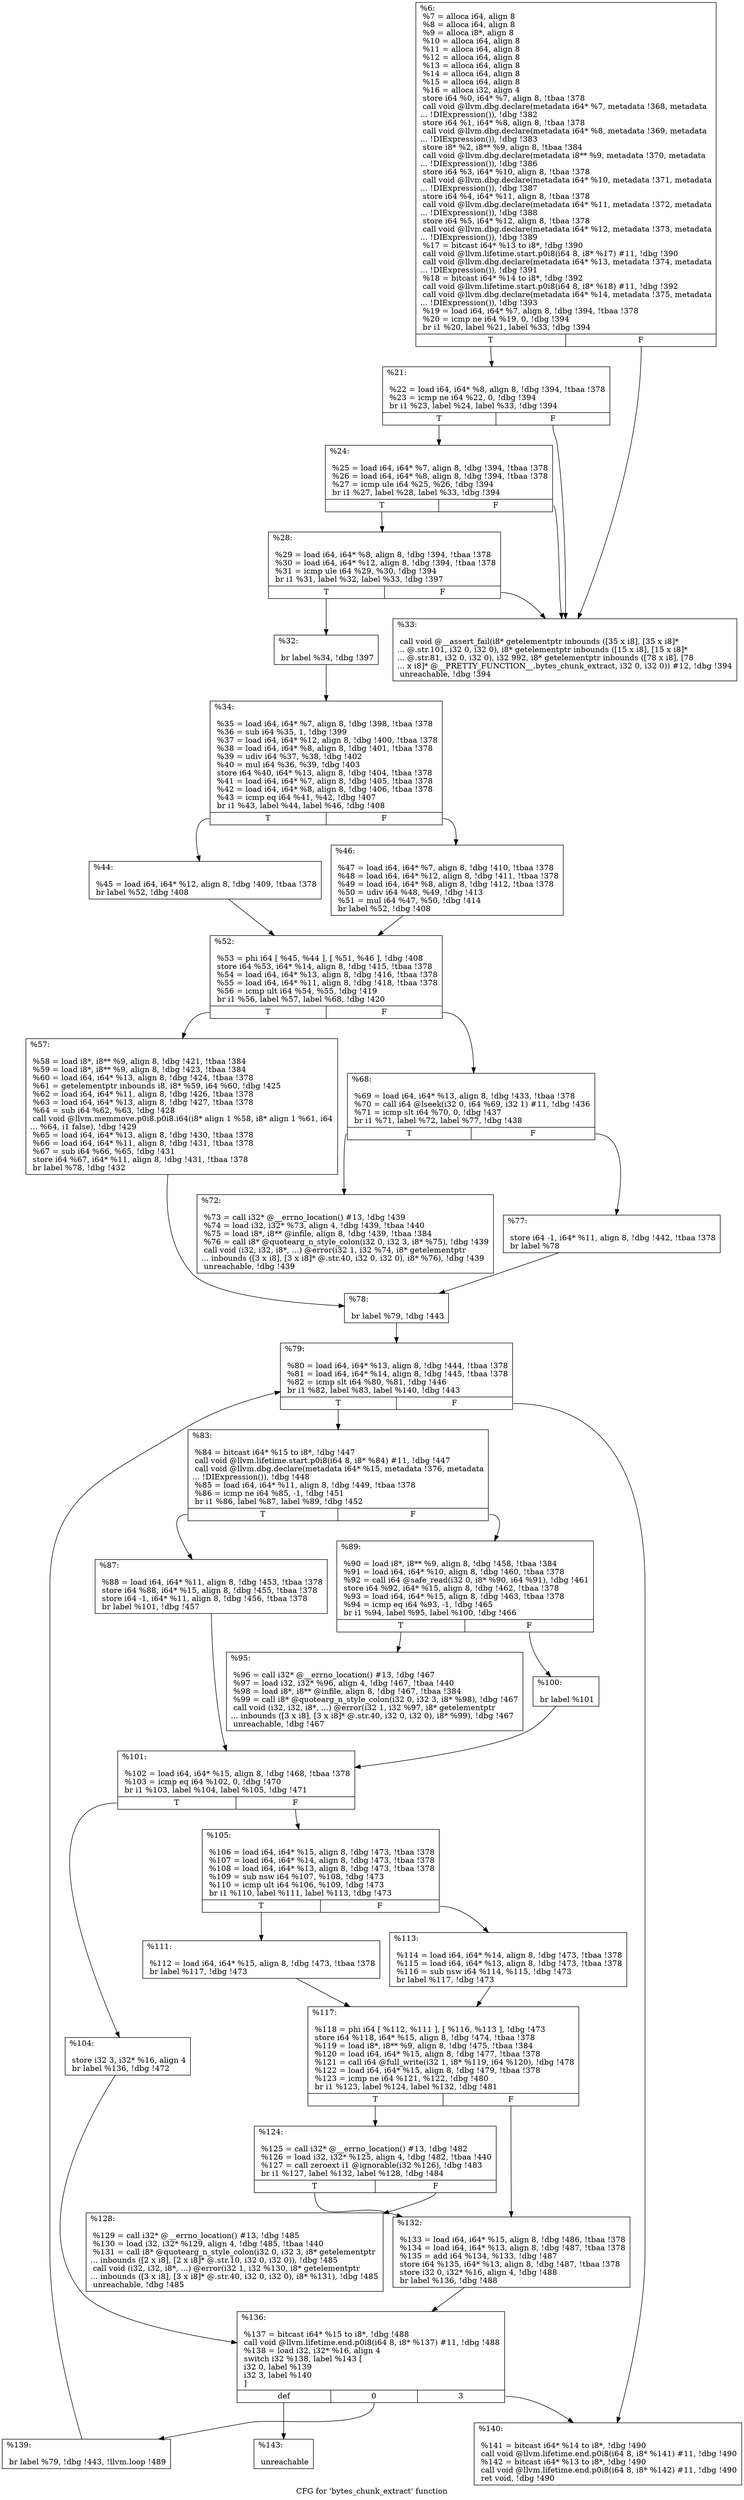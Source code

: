 digraph "CFG for 'bytes_chunk_extract' function" {
	label="CFG for 'bytes_chunk_extract' function";

	Node0x2708b80 [shape=record,label="{%6:\l  %7 = alloca i64, align 8\l  %8 = alloca i64, align 8\l  %9 = alloca i8*, align 8\l  %10 = alloca i64, align 8\l  %11 = alloca i64, align 8\l  %12 = alloca i64, align 8\l  %13 = alloca i64, align 8\l  %14 = alloca i64, align 8\l  %15 = alloca i64, align 8\l  %16 = alloca i32, align 4\l  store i64 %0, i64* %7, align 8, !tbaa !378\l  call void @llvm.dbg.declare(metadata i64* %7, metadata !368, metadata\l... !DIExpression()), !dbg !382\l  store i64 %1, i64* %8, align 8, !tbaa !378\l  call void @llvm.dbg.declare(metadata i64* %8, metadata !369, metadata\l... !DIExpression()), !dbg !383\l  store i8* %2, i8** %9, align 8, !tbaa !384\l  call void @llvm.dbg.declare(metadata i8** %9, metadata !370, metadata\l... !DIExpression()), !dbg !386\l  store i64 %3, i64* %10, align 8, !tbaa !378\l  call void @llvm.dbg.declare(metadata i64* %10, metadata !371, metadata\l... !DIExpression()), !dbg !387\l  store i64 %4, i64* %11, align 8, !tbaa !378\l  call void @llvm.dbg.declare(metadata i64* %11, metadata !372, metadata\l... !DIExpression()), !dbg !388\l  store i64 %5, i64* %12, align 8, !tbaa !378\l  call void @llvm.dbg.declare(metadata i64* %12, metadata !373, metadata\l... !DIExpression()), !dbg !389\l  %17 = bitcast i64* %13 to i8*, !dbg !390\l  call void @llvm.lifetime.start.p0i8(i64 8, i8* %17) #11, !dbg !390\l  call void @llvm.dbg.declare(metadata i64* %13, metadata !374, metadata\l... !DIExpression()), !dbg !391\l  %18 = bitcast i64* %14 to i8*, !dbg !392\l  call void @llvm.lifetime.start.p0i8(i64 8, i8* %18) #11, !dbg !392\l  call void @llvm.dbg.declare(metadata i64* %14, metadata !375, metadata\l... !DIExpression()), !dbg !393\l  %19 = load i64, i64* %7, align 8, !dbg !394, !tbaa !378\l  %20 = icmp ne i64 %19, 0, !dbg !394\l  br i1 %20, label %21, label %33, !dbg !394\l|{<s0>T|<s1>F}}"];
	Node0x2708b80:s0 -> Node0x2708df0;
	Node0x2708b80:s1 -> Node0x2708f30;
	Node0x2708df0 [shape=record,label="{%21:\l\l  %22 = load i64, i64* %8, align 8, !dbg !394, !tbaa !378\l  %23 = icmp ne i64 %22, 0, !dbg !394\l  br i1 %23, label %24, label %33, !dbg !394\l|{<s0>T|<s1>F}}"];
	Node0x2708df0:s0 -> Node0x2708e40;
	Node0x2708df0:s1 -> Node0x2708f30;
	Node0x2708e40 [shape=record,label="{%24:\l\l  %25 = load i64, i64* %7, align 8, !dbg !394, !tbaa !378\l  %26 = load i64, i64* %8, align 8, !dbg !394, !tbaa !378\l  %27 = icmp ule i64 %25, %26, !dbg !394\l  br i1 %27, label %28, label %33, !dbg !394\l|{<s0>T|<s1>F}}"];
	Node0x2708e40:s0 -> Node0x2708e90;
	Node0x2708e40:s1 -> Node0x2708f30;
	Node0x2708e90 [shape=record,label="{%28:\l\l  %29 = load i64, i64* %8, align 8, !dbg !394, !tbaa !378\l  %30 = load i64, i64* %12, align 8, !dbg !394, !tbaa !378\l  %31 = icmp ule i64 %29, %30, !dbg !394\l  br i1 %31, label %32, label %33, !dbg !397\l|{<s0>T|<s1>F}}"];
	Node0x2708e90:s0 -> Node0x2708ee0;
	Node0x2708e90:s1 -> Node0x2708f30;
	Node0x2708ee0 [shape=record,label="{%32:\l\l  br label %34, !dbg !397\l}"];
	Node0x2708ee0 -> Node0x2708f80;
	Node0x2708f30 [shape=record,label="{%33:\l\l  call void @__assert_fail(i8* getelementptr inbounds ([35 x i8], [35 x i8]*\l... @.str.101, i32 0, i32 0), i8* getelementptr inbounds ([15 x i8], [15 x i8]*\l... @.str.81, i32 0, i32 0), i32 992, i8* getelementptr inbounds ([78 x i8], [78\l... x i8]* @__PRETTY_FUNCTION__.bytes_chunk_extract, i32 0, i32 0)) #12, !dbg !394\l  unreachable, !dbg !394\l}"];
	Node0x2708f80 [shape=record,label="{%34:\l\l  %35 = load i64, i64* %7, align 8, !dbg !398, !tbaa !378\l  %36 = sub i64 %35, 1, !dbg !399\l  %37 = load i64, i64* %12, align 8, !dbg !400, !tbaa !378\l  %38 = load i64, i64* %8, align 8, !dbg !401, !tbaa !378\l  %39 = udiv i64 %37, %38, !dbg !402\l  %40 = mul i64 %36, %39, !dbg !403\l  store i64 %40, i64* %13, align 8, !dbg !404, !tbaa !378\l  %41 = load i64, i64* %7, align 8, !dbg !405, !tbaa !378\l  %42 = load i64, i64* %8, align 8, !dbg !406, !tbaa !378\l  %43 = icmp eq i64 %41, %42, !dbg !407\l  br i1 %43, label %44, label %46, !dbg !408\l|{<s0>T|<s1>F}}"];
	Node0x2708f80:s0 -> Node0x2708fd0;
	Node0x2708f80:s1 -> Node0x2709020;
	Node0x2708fd0 [shape=record,label="{%44:\l\l  %45 = load i64, i64* %12, align 8, !dbg !409, !tbaa !378\l  br label %52, !dbg !408\l}"];
	Node0x2708fd0 -> Node0x2709070;
	Node0x2709020 [shape=record,label="{%46:\l\l  %47 = load i64, i64* %7, align 8, !dbg !410, !tbaa !378\l  %48 = load i64, i64* %12, align 8, !dbg !411, !tbaa !378\l  %49 = load i64, i64* %8, align 8, !dbg !412, !tbaa !378\l  %50 = udiv i64 %48, %49, !dbg !413\l  %51 = mul i64 %47, %50, !dbg !414\l  br label %52, !dbg !408\l}"];
	Node0x2709020 -> Node0x2709070;
	Node0x2709070 [shape=record,label="{%52:\l\l  %53 = phi i64 [ %45, %44 ], [ %51, %46 ], !dbg !408\l  store i64 %53, i64* %14, align 8, !dbg !415, !tbaa !378\l  %54 = load i64, i64* %13, align 8, !dbg !416, !tbaa !378\l  %55 = load i64, i64* %11, align 8, !dbg !418, !tbaa !378\l  %56 = icmp ult i64 %54, %55, !dbg !419\l  br i1 %56, label %57, label %68, !dbg !420\l|{<s0>T|<s1>F}}"];
	Node0x2709070:s0 -> Node0x27090c0;
	Node0x2709070:s1 -> Node0x2709110;
	Node0x27090c0 [shape=record,label="{%57:\l\l  %58 = load i8*, i8** %9, align 8, !dbg !421, !tbaa !384\l  %59 = load i8*, i8** %9, align 8, !dbg !423, !tbaa !384\l  %60 = load i64, i64* %13, align 8, !dbg !424, !tbaa !378\l  %61 = getelementptr inbounds i8, i8* %59, i64 %60, !dbg !425\l  %62 = load i64, i64* %11, align 8, !dbg !426, !tbaa !378\l  %63 = load i64, i64* %13, align 8, !dbg !427, !tbaa !378\l  %64 = sub i64 %62, %63, !dbg !428\l  call void @llvm.memmove.p0i8.p0i8.i64(i8* align 1 %58, i8* align 1 %61, i64\l... %64, i1 false), !dbg !429\l  %65 = load i64, i64* %13, align 8, !dbg !430, !tbaa !378\l  %66 = load i64, i64* %11, align 8, !dbg !431, !tbaa !378\l  %67 = sub i64 %66, %65, !dbg !431\l  store i64 %67, i64* %11, align 8, !dbg !431, !tbaa !378\l  br label %78, !dbg !432\l}"];
	Node0x27090c0 -> Node0x2709200;
	Node0x2709110 [shape=record,label="{%68:\l\l  %69 = load i64, i64* %13, align 8, !dbg !433, !tbaa !378\l  %70 = call i64 @lseek(i32 0, i64 %69, i32 1) #11, !dbg !436\l  %71 = icmp slt i64 %70, 0, !dbg !437\l  br i1 %71, label %72, label %77, !dbg !438\l|{<s0>T|<s1>F}}"];
	Node0x2709110:s0 -> Node0x2709160;
	Node0x2709110:s1 -> Node0x27091b0;
	Node0x2709160 [shape=record,label="{%72:\l\l  %73 = call i32* @__errno_location() #13, !dbg !439\l  %74 = load i32, i32* %73, align 4, !dbg !439, !tbaa !440\l  %75 = load i8*, i8** @infile, align 8, !dbg !439, !tbaa !384\l  %76 = call i8* @quotearg_n_style_colon(i32 0, i32 3, i8* %75), !dbg !439\l  call void (i32, i32, i8*, ...) @error(i32 1, i32 %74, i8* getelementptr\l... inbounds ([3 x i8], [3 x i8]* @.str.40, i32 0, i32 0), i8* %76), !dbg !439\l  unreachable, !dbg !439\l}"];
	Node0x27091b0 [shape=record,label="{%77:\l\l  store i64 -1, i64* %11, align 8, !dbg !442, !tbaa !378\l  br label %78\l}"];
	Node0x27091b0 -> Node0x2709200;
	Node0x2709200 [shape=record,label="{%78:\l\l  br label %79, !dbg !443\l}"];
	Node0x2709200 -> Node0x2709250;
	Node0x2709250 [shape=record,label="{%79:\l\l  %80 = load i64, i64* %13, align 8, !dbg !444, !tbaa !378\l  %81 = load i64, i64* %14, align 8, !dbg !445, !tbaa !378\l  %82 = icmp slt i64 %80, %81, !dbg !446\l  br i1 %82, label %83, label %140, !dbg !443\l|{<s0>T|<s1>F}}"];
	Node0x2709250:s0 -> Node0x27092a0;
	Node0x2709250:s1 -> Node0x27097a0;
	Node0x27092a0 [shape=record,label="{%83:\l\l  %84 = bitcast i64* %15 to i8*, !dbg !447\l  call void @llvm.lifetime.start.p0i8(i64 8, i8* %84) #11, !dbg !447\l  call void @llvm.dbg.declare(metadata i64* %15, metadata !376, metadata\l... !DIExpression()), !dbg !448\l  %85 = load i64, i64* %11, align 8, !dbg !449, !tbaa !378\l  %86 = icmp ne i64 %85, -1, !dbg !451\l  br i1 %86, label %87, label %89, !dbg !452\l|{<s0>T|<s1>F}}"];
	Node0x27092a0:s0 -> Node0x27092f0;
	Node0x27092a0:s1 -> Node0x2709340;
	Node0x27092f0 [shape=record,label="{%87:\l\l  %88 = load i64, i64* %11, align 8, !dbg !453, !tbaa !378\l  store i64 %88, i64* %15, align 8, !dbg !455, !tbaa !378\l  store i64 -1, i64* %11, align 8, !dbg !456, !tbaa !378\l  br label %101, !dbg !457\l}"];
	Node0x27092f0 -> Node0x2709430;
	Node0x2709340 [shape=record,label="{%89:\l\l  %90 = load i8*, i8** %9, align 8, !dbg !458, !tbaa !384\l  %91 = load i64, i64* %10, align 8, !dbg !460, !tbaa !378\l  %92 = call i64 @safe_read(i32 0, i8* %90, i64 %91), !dbg !461\l  store i64 %92, i64* %15, align 8, !dbg !462, !tbaa !378\l  %93 = load i64, i64* %15, align 8, !dbg !463, !tbaa !378\l  %94 = icmp eq i64 %93, -1, !dbg !465\l  br i1 %94, label %95, label %100, !dbg !466\l|{<s0>T|<s1>F}}"];
	Node0x2709340:s0 -> Node0x2709390;
	Node0x2709340:s1 -> Node0x27093e0;
	Node0x2709390 [shape=record,label="{%95:\l\l  %96 = call i32* @__errno_location() #13, !dbg !467\l  %97 = load i32, i32* %96, align 4, !dbg !467, !tbaa !440\l  %98 = load i8*, i8** @infile, align 8, !dbg !467, !tbaa !384\l  %99 = call i8* @quotearg_n_style_colon(i32 0, i32 3, i8* %98), !dbg !467\l  call void (i32, i32, i8*, ...) @error(i32 1, i32 %97, i8* getelementptr\l... inbounds ([3 x i8], [3 x i8]* @.str.40, i32 0, i32 0), i8* %99), !dbg !467\l  unreachable, !dbg !467\l}"];
	Node0x27093e0 [shape=record,label="{%100:\l\l  br label %101\l}"];
	Node0x27093e0 -> Node0x2709430;
	Node0x2709430 [shape=record,label="{%101:\l\l  %102 = load i64, i64* %15, align 8, !dbg !468, !tbaa !378\l  %103 = icmp eq i64 %102, 0, !dbg !470\l  br i1 %103, label %104, label %105, !dbg !471\l|{<s0>T|<s1>F}}"];
	Node0x2709430:s0 -> Node0x2709480;
	Node0x2709430:s1 -> Node0x27094d0;
	Node0x2709480 [shape=record,label="{%104:\l\l  store i32 3, i32* %16, align 4\l  br label %136, !dbg !472\l}"];
	Node0x2709480 -> Node0x2709700;
	Node0x27094d0 [shape=record,label="{%105:\l\l  %106 = load i64, i64* %15, align 8, !dbg !473, !tbaa !378\l  %107 = load i64, i64* %14, align 8, !dbg !473, !tbaa !378\l  %108 = load i64, i64* %13, align 8, !dbg !473, !tbaa !378\l  %109 = sub nsw i64 %107, %108, !dbg !473\l  %110 = icmp ult i64 %106, %109, !dbg !473\l  br i1 %110, label %111, label %113, !dbg !473\l|{<s0>T|<s1>F}}"];
	Node0x27094d0:s0 -> Node0x2709520;
	Node0x27094d0:s1 -> Node0x2709570;
	Node0x2709520 [shape=record,label="{%111:\l\l  %112 = load i64, i64* %15, align 8, !dbg !473, !tbaa !378\l  br label %117, !dbg !473\l}"];
	Node0x2709520 -> Node0x27095c0;
	Node0x2709570 [shape=record,label="{%113:\l\l  %114 = load i64, i64* %14, align 8, !dbg !473, !tbaa !378\l  %115 = load i64, i64* %13, align 8, !dbg !473, !tbaa !378\l  %116 = sub nsw i64 %114, %115, !dbg !473\l  br label %117, !dbg !473\l}"];
	Node0x2709570 -> Node0x27095c0;
	Node0x27095c0 [shape=record,label="{%117:\l\l  %118 = phi i64 [ %112, %111 ], [ %116, %113 ], !dbg !473\l  store i64 %118, i64* %15, align 8, !dbg !474, !tbaa !378\l  %119 = load i8*, i8** %9, align 8, !dbg !475, !tbaa !384\l  %120 = load i64, i64* %15, align 8, !dbg !477, !tbaa !378\l  %121 = call i64 @full_write(i32 1, i8* %119, i64 %120), !dbg !478\l  %122 = load i64, i64* %15, align 8, !dbg !479, !tbaa !378\l  %123 = icmp ne i64 %121, %122, !dbg !480\l  br i1 %123, label %124, label %132, !dbg !481\l|{<s0>T|<s1>F}}"];
	Node0x27095c0:s0 -> Node0x2709610;
	Node0x27095c0:s1 -> Node0x27096b0;
	Node0x2709610 [shape=record,label="{%124:\l\l  %125 = call i32* @__errno_location() #13, !dbg !482\l  %126 = load i32, i32* %125, align 4, !dbg !482, !tbaa !440\l  %127 = call zeroext i1 @ignorable(i32 %126), !dbg !483\l  br i1 %127, label %132, label %128, !dbg !484\l|{<s0>T|<s1>F}}"];
	Node0x2709610:s0 -> Node0x27096b0;
	Node0x2709610:s1 -> Node0x2709660;
	Node0x2709660 [shape=record,label="{%128:\l\l  %129 = call i32* @__errno_location() #13, !dbg !485\l  %130 = load i32, i32* %129, align 4, !dbg !485, !tbaa !440\l  %131 = call i8* @quotearg_n_style_colon(i32 0, i32 3, i8* getelementptr\l... inbounds ([2 x i8], [2 x i8]* @.str.10, i32 0, i32 0)), !dbg !485\l  call void (i32, i32, i8*, ...) @error(i32 1, i32 %130, i8* getelementptr\l... inbounds ([3 x i8], [3 x i8]* @.str.40, i32 0, i32 0), i8* %131), !dbg !485\l  unreachable, !dbg !485\l}"];
	Node0x27096b0 [shape=record,label="{%132:\l\l  %133 = load i64, i64* %15, align 8, !dbg !486, !tbaa !378\l  %134 = load i64, i64* %13, align 8, !dbg !487, !tbaa !378\l  %135 = add i64 %134, %133, !dbg !487\l  store i64 %135, i64* %13, align 8, !dbg !487, !tbaa !378\l  store i32 0, i32* %16, align 4, !dbg !488\l  br label %136, !dbg !488\l}"];
	Node0x27096b0 -> Node0x2709700;
	Node0x2709700 [shape=record,label="{%136:\l\l  %137 = bitcast i64* %15 to i8*, !dbg !488\l  call void @llvm.lifetime.end.p0i8(i64 8, i8* %137) #11, !dbg !488\l  %138 = load i32, i32* %16, align 4\l  switch i32 %138, label %143 [\l    i32 0, label %139\l    i32 3, label %140\l  ]\l|{<s0>def|<s1>0|<s2>3}}"];
	Node0x2709700:s0 -> Node0x27097f0;
	Node0x2709700:s1 -> Node0x2709750;
	Node0x2709700:s2 -> Node0x27097a0;
	Node0x2709750 [shape=record,label="{%139:\l\l  br label %79, !dbg !443, !llvm.loop !489\l}"];
	Node0x2709750 -> Node0x2709250;
	Node0x27097a0 [shape=record,label="{%140:\l\l  %141 = bitcast i64* %14 to i8*, !dbg !490\l  call void @llvm.lifetime.end.p0i8(i64 8, i8* %141) #11, !dbg !490\l  %142 = bitcast i64* %13 to i8*, !dbg !490\l  call void @llvm.lifetime.end.p0i8(i64 8, i8* %142) #11, !dbg !490\l  ret void, !dbg !490\l}"];
	Node0x27097f0 [shape=record,label="{%143:\l\l  unreachable\l}"];
}
